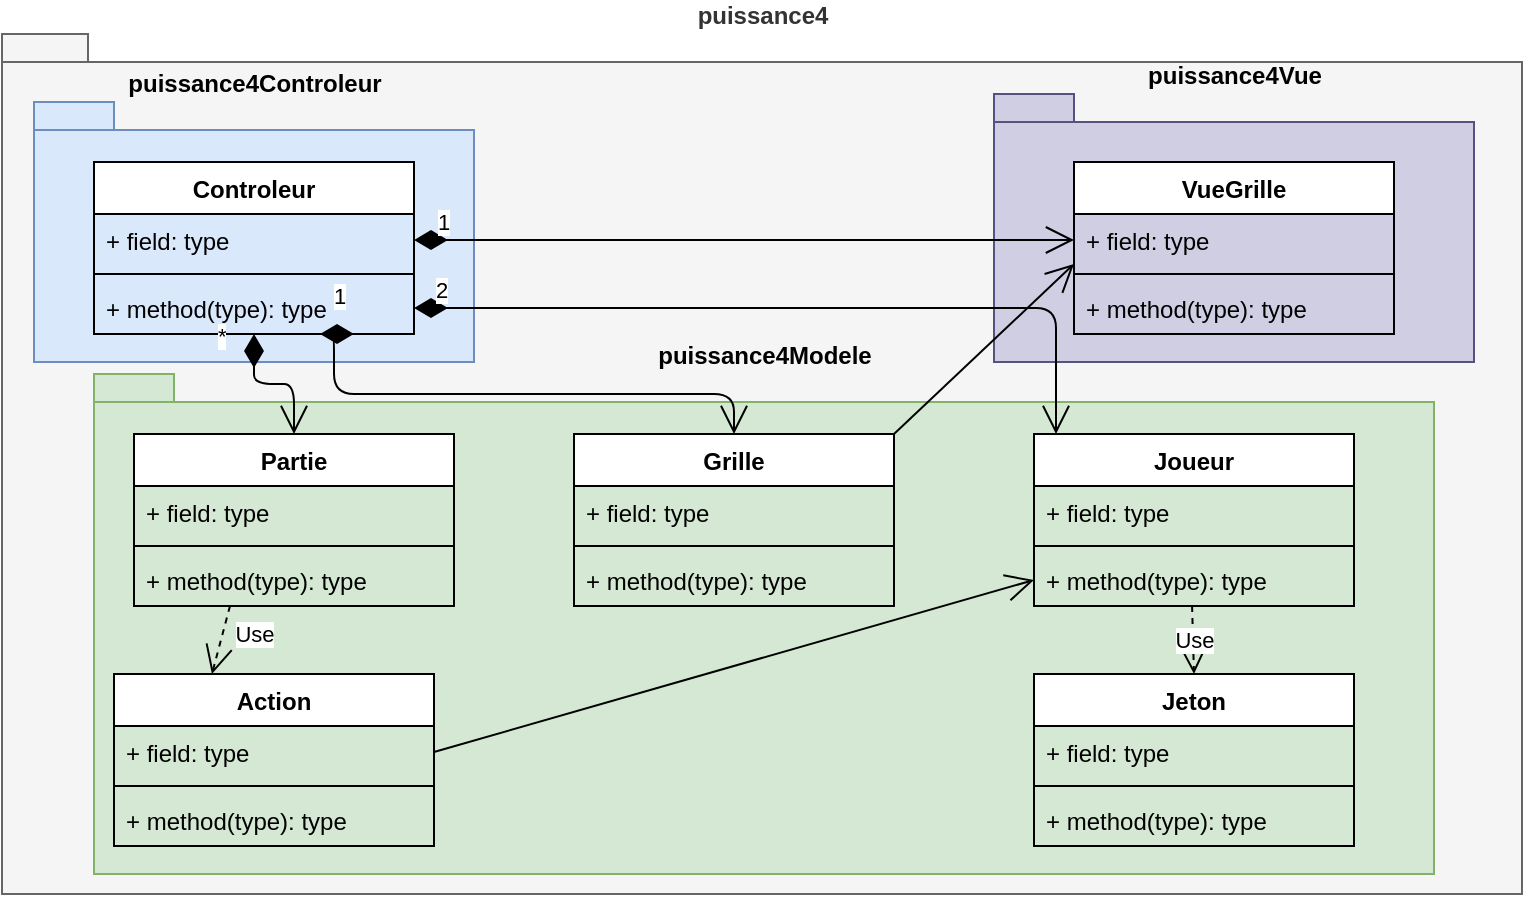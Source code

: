 <mxfile version="13.10.6" type="device"><diagram id="C5RBs43oDa-KdzZeNtuy" name="Page-1"><mxGraphModel dx="1038" dy="575" grid="1" gridSize="10" guides="1" tooltips="1" connect="1" arrows="1" fold="1" page="1" pageScale="1" pageWidth="827" pageHeight="1169" math="0" shadow="0"><root><mxCell id="WIyWlLk6GJQsqaUBKTNV-0"/><mxCell id="WIyWlLk6GJQsqaUBKTNV-1" parent="WIyWlLk6GJQsqaUBKTNV-0"/><mxCell id="a1mSQ-TyuewWaVXqMipL-0" value="puissance4" style="shape=folder;fontStyle=1;spacingTop=10;tabWidth=40;tabHeight=14;tabPosition=left;html=1;fillColor=#f5f5f5;strokeColor=#666666;labelPosition=center;verticalLabelPosition=top;align=center;verticalAlign=bottom;fontColor=#333333;" parent="WIyWlLk6GJQsqaUBKTNV-1" vertex="1"><mxGeometry x="34" y="50" width="760" height="430" as="geometry"/></mxCell><mxCell id="a1mSQ-TyuewWaVXqMipL-34" value="&lt;div&gt;puissance4Modele&lt;/div&gt;" style="shape=folder;fontStyle=1;spacingTop=10;tabWidth=40;tabHeight=14;tabPosition=left;html=1;fillColor=#d5e8d4;strokeColor=#82b366;labelPosition=center;verticalLabelPosition=top;align=center;verticalAlign=bottom;" parent="WIyWlLk6GJQsqaUBKTNV-1" vertex="1"><mxGeometry x="80" y="220" width="670" height="250" as="geometry"/></mxCell><mxCell id="a1mSQ-TyuewWaVXqMipL-33" value="puissance4Vue" style="shape=folder;fontStyle=1;spacingTop=10;tabWidth=40;tabHeight=14;tabPosition=left;html=1;labelPosition=center;verticalLabelPosition=top;align=center;verticalAlign=bottom;fillColor=#d0cee2;strokeColor=#56517e;" parent="WIyWlLk6GJQsqaUBKTNV-1" vertex="1"><mxGeometry x="530" y="80" width="240" height="134" as="geometry"/></mxCell><mxCell id="a1mSQ-TyuewWaVXqMipL-31" value="puissance4Controleur" style="shape=folder;fontStyle=1;spacingTop=10;tabWidth=40;tabHeight=14;tabPosition=left;html=1;fillColor=#dae8fc;strokeColor=#6c8ebf;labelPosition=center;verticalLabelPosition=top;align=center;verticalAlign=bottom;" parent="WIyWlLk6GJQsqaUBKTNV-1" vertex="1"><mxGeometry x="50" y="84" width="220" height="130" as="geometry"/></mxCell><mxCell id="a1mSQ-TyuewWaVXqMipL-1" value="Grille" style="swimlane;fontStyle=1;align=center;verticalAlign=top;childLayout=stackLayout;horizontal=1;startSize=26;horizontalStack=0;resizeParent=1;resizeParentMax=0;resizeLast=0;collapsible=1;marginBottom=0;" parent="WIyWlLk6GJQsqaUBKTNV-1" vertex="1"><mxGeometry x="320" y="250" width="160" height="86" as="geometry"/></mxCell><mxCell id="a1mSQ-TyuewWaVXqMipL-2" value="+ field: type" style="text;strokeColor=none;fillColor=none;align=left;verticalAlign=top;spacingLeft=4;spacingRight=4;overflow=hidden;rotatable=0;points=[[0,0.5],[1,0.5]];portConstraint=eastwest;" parent="a1mSQ-TyuewWaVXqMipL-1" vertex="1"><mxGeometry y="26" width="160" height="26" as="geometry"/></mxCell><mxCell id="a1mSQ-TyuewWaVXqMipL-3" value="" style="line;strokeWidth=1;fillColor=none;align=left;verticalAlign=middle;spacingTop=-1;spacingLeft=3;spacingRight=3;rotatable=0;labelPosition=right;points=[];portConstraint=eastwest;" parent="a1mSQ-TyuewWaVXqMipL-1" vertex="1"><mxGeometry y="52" width="160" height="8" as="geometry"/></mxCell><mxCell id="a1mSQ-TyuewWaVXqMipL-4" value="+ method(type): type" style="text;strokeColor=none;fillColor=none;align=left;verticalAlign=top;spacingLeft=4;spacingRight=4;overflow=hidden;rotatable=0;points=[[0,0.5],[1,0.5]];portConstraint=eastwest;" parent="a1mSQ-TyuewWaVXqMipL-1" vertex="1"><mxGeometry y="60" width="160" height="26" as="geometry"/></mxCell><mxCell id="a1mSQ-TyuewWaVXqMipL-5" value="Joueur" style="swimlane;fontStyle=1;align=center;verticalAlign=top;childLayout=stackLayout;horizontal=1;startSize=26;horizontalStack=0;resizeParent=1;resizeParentMax=0;resizeLast=0;collapsible=1;marginBottom=0;" parent="WIyWlLk6GJQsqaUBKTNV-1" vertex="1"><mxGeometry x="550" y="250" width="160" height="86" as="geometry"/></mxCell><mxCell id="a1mSQ-TyuewWaVXqMipL-6" value="+ field: type" style="text;strokeColor=none;fillColor=none;align=left;verticalAlign=top;spacingLeft=4;spacingRight=4;overflow=hidden;rotatable=0;points=[[0,0.5],[1,0.5]];portConstraint=eastwest;" parent="a1mSQ-TyuewWaVXqMipL-5" vertex="1"><mxGeometry y="26" width="160" height="26" as="geometry"/></mxCell><mxCell id="a1mSQ-TyuewWaVXqMipL-7" value="" style="line;strokeWidth=1;fillColor=none;align=left;verticalAlign=middle;spacingTop=-1;spacingLeft=3;spacingRight=3;rotatable=0;labelPosition=right;points=[];portConstraint=eastwest;" parent="a1mSQ-TyuewWaVXqMipL-5" vertex="1"><mxGeometry y="52" width="160" height="8" as="geometry"/></mxCell><mxCell id="a1mSQ-TyuewWaVXqMipL-8" value="+ method(type): type" style="text;strokeColor=none;fillColor=none;align=left;verticalAlign=top;spacingLeft=4;spacingRight=4;overflow=hidden;rotatable=0;points=[[0,0.5],[1,0.5]];portConstraint=eastwest;" parent="a1mSQ-TyuewWaVXqMipL-5" vertex="1"><mxGeometry y="60" width="160" height="26" as="geometry"/></mxCell><mxCell id="a1mSQ-TyuewWaVXqMipL-9" value="Partie" style="swimlane;fontStyle=1;align=center;verticalAlign=top;childLayout=stackLayout;horizontal=1;startSize=26;horizontalStack=0;resizeParent=1;resizeParentMax=0;resizeLast=0;collapsible=1;marginBottom=0;" parent="WIyWlLk6GJQsqaUBKTNV-1" vertex="1"><mxGeometry x="100" y="250" width="160" height="86" as="geometry"/></mxCell><mxCell id="a1mSQ-TyuewWaVXqMipL-10" value="+ field: type" style="text;strokeColor=none;fillColor=none;align=left;verticalAlign=top;spacingLeft=4;spacingRight=4;overflow=hidden;rotatable=0;points=[[0,0.5],[1,0.5]];portConstraint=eastwest;" parent="a1mSQ-TyuewWaVXqMipL-9" vertex="1"><mxGeometry y="26" width="160" height="26" as="geometry"/></mxCell><mxCell id="a1mSQ-TyuewWaVXqMipL-11" value="" style="line;strokeWidth=1;fillColor=none;align=left;verticalAlign=middle;spacingTop=-1;spacingLeft=3;spacingRight=3;rotatable=0;labelPosition=right;points=[];portConstraint=eastwest;" parent="a1mSQ-TyuewWaVXqMipL-9" vertex="1"><mxGeometry y="52" width="160" height="8" as="geometry"/></mxCell><mxCell id="a1mSQ-TyuewWaVXqMipL-12" value="+ method(type): type" style="text;strokeColor=none;fillColor=none;align=left;verticalAlign=top;spacingLeft=4;spacingRight=4;overflow=hidden;rotatable=0;points=[[0,0.5],[1,0.5]];portConstraint=eastwest;" parent="a1mSQ-TyuewWaVXqMipL-9" vertex="1"><mxGeometry y="60" width="160" height="26" as="geometry"/></mxCell><mxCell id="a1mSQ-TyuewWaVXqMipL-17" value="Jeton" style="swimlane;fontStyle=1;align=center;verticalAlign=top;childLayout=stackLayout;horizontal=1;startSize=26;horizontalStack=0;resizeParent=1;resizeParentMax=0;resizeLast=0;collapsible=1;marginBottom=0;" parent="WIyWlLk6GJQsqaUBKTNV-1" vertex="1"><mxGeometry x="550" y="370" width="160" height="86" as="geometry"/></mxCell><mxCell id="a1mSQ-TyuewWaVXqMipL-18" value="+ field: type" style="text;strokeColor=none;fillColor=none;align=left;verticalAlign=top;spacingLeft=4;spacingRight=4;overflow=hidden;rotatable=0;points=[[0,0.5],[1,0.5]];portConstraint=eastwest;" parent="a1mSQ-TyuewWaVXqMipL-17" vertex="1"><mxGeometry y="26" width="160" height="26" as="geometry"/></mxCell><mxCell id="a1mSQ-TyuewWaVXqMipL-19" value="" style="line;strokeWidth=1;fillColor=none;align=left;verticalAlign=middle;spacingTop=-1;spacingLeft=3;spacingRight=3;rotatable=0;labelPosition=right;points=[];portConstraint=eastwest;" parent="a1mSQ-TyuewWaVXqMipL-17" vertex="1"><mxGeometry y="52" width="160" height="8" as="geometry"/></mxCell><mxCell id="a1mSQ-TyuewWaVXqMipL-20" value="+ method(type): type" style="text;strokeColor=none;fillColor=none;align=left;verticalAlign=top;spacingLeft=4;spacingRight=4;overflow=hidden;rotatable=0;points=[[0,0.5],[1,0.5]];portConstraint=eastwest;" parent="a1mSQ-TyuewWaVXqMipL-17" vertex="1"><mxGeometry y="60" width="160" height="26" as="geometry"/></mxCell><mxCell id="a1mSQ-TyuewWaVXqMipL-21" value="Action" style="swimlane;fontStyle=1;align=center;verticalAlign=top;childLayout=stackLayout;horizontal=1;startSize=26;horizontalStack=0;resizeParent=1;resizeParentMax=0;resizeLast=0;collapsible=1;marginBottom=0;" parent="WIyWlLk6GJQsqaUBKTNV-1" vertex="1"><mxGeometry x="90" y="370" width="160" height="86" as="geometry"/></mxCell><mxCell id="a1mSQ-TyuewWaVXqMipL-22" value="+ field: type" style="text;strokeColor=none;fillColor=none;align=left;verticalAlign=top;spacingLeft=4;spacingRight=4;overflow=hidden;rotatable=0;points=[[0,0.5],[1,0.5]];portConstraint=eastwest;" parent="a1mSQ-TyuewWaVXqMipL-21" vertex="1"><mxGeometry y="26" width="160" height="26" as="geometry"/></mxCell><mxCell id="a1mSQ-TyuewWaVXqMipL-23" value="" style="line;strokeWidth=1;fillColor=none;align=left;verticalAlign=middle;spacingTop=-1;spacingLeft=3;spacingRight=3;rotatable=0;labelPosition=right;points=[];portConstraint=eastwest;" parent="a1mSQ-TyuewWaVXqMipL-21" vertex="1"><mxGeometry y="52" width="160" height="8" as="geometry"/></mxCell><mxCell id="a1mSQ-TyuewWaVXqMipL-24" value="+ method(type): type" style="text;strokeColor=none;fillColor=none;align=left;verticalAlign=top;spacingLeft=4;spacingRight=4;overflow=hidden;rotatable=0;points=[[0,0.5],[1,0.5]];portConstraint=eastwest;" parent="a1mSQ-TyuewWaVXqMipL-21" vertex="1"><mxGeometry y="60" width="160" height="26" as="geometry"/></mxCell><mxCell id="a1mSQ-TyuewWaVXqMipL-25" value="VueGrille" style="swimlane;fontStyle=1;align=center;verticalAlign=top;childLayout=stackLayout;horizontal=1;startSize=26;horizontalStack=0;resizeParent=1;resizeParentMax=0;resizeLast=0;collapsible=1;marginBottom=0;" parent="WIyWlLk6GJQsqaUBKTNV-1" vertex="1"><mxGeometry x="570" y="114" width="160" height="86" as="geometry"/></mxCell><mxCell id="a1mSQ-TyuewWaVXqMipL-26" value="+ field: type" style="text;strokeColor=none;fillColor=none;align=left;verticalAlign=top;spacingLeft=4;spacingRight=4;overflow=hidden;rotatable=0;points=[[0,0.5],[1,0.5]];portConstraint=eastwest;" parent="a1mSQ-TyuewWaVXqMipL-25" vertex="1"><mxGeometry y="26" width="160" height="26" as="geometry"/></mxCell><mxCell id="a1mSQ-TyuewWaVXqMipL-27" value="" style="line;strokeWidth=1;fillColor=none;align=left;verticalAlign=middle;spacingTop=-1;spacingLeft=3;spacingRight=3;rotatable=0;labelPosition=right;points=[];portConstraint=eastwest;" parent="a1mSQ-TyuewWaVXqMipL-25" vertex="1"><mxGeometry y="52" width="160" height="8" as="geometry"/></mxCell><mxCell id="a1mSQ-TyuewWaVXqMipL-28" value="+ method(type): type" style="text;strokeColor=none;fillColor=none;align=left;verticalAlign=top;spacingLeft=4;spacingRight=4;overflow=hidden;rotatable=0;points=[[0,0.5],[1,0.5]];portConstraint=eastwest;" parent="a1mSQ-TyuewWaVXqMipL-25" vertex="1"><mxGeometry y="60" width="160" height="26" as="geometry"/></mxCell><mxCell id="a1mSQ-TyuewWaVXqMipL-29" value="2" style="endArrow=open;html=1;endSize=12;startArrow=diamondThin;startSize=14;startFill=1;edgeStyle=orthogonalEdgeStyle;align=left;verticalAlign=bottom;exitX=1;exitY=0.5;exitDx=0;exitDy=0;" parent="WIyWlLk6GJQsqaUBKTNV-1" source="m3ab9x2OiyG4eDkiUunj-3" target="a1mSQ-TyuewWaVXqMipL-5" edge="1"><mxGeometry x="-0.952" relative="1" as="geometry"><mxPoint x="160" y="166" as="sourcePoint"/><mxPoint x="320" y="166" as="targetPoint"/><mxPoint as="offset"/><Array as="points"><mxPoint x="561" y="187"/></Array></mxGeometry></mxCell><mxCell id="a1mSQ-TyuewWaVXqMipL-30" value="1" style="endArrow=open;html=1;endSize=12;startArrow=diamondThin;startSize=14;startFill=1;edgeStyle=orthogonalEdgeStyle;align=left;verticalAlign=bottom;" parent="WIyWlLk6GJQsqaUBKTNV-1" target="a1mSQ-TyuewWaVXqMipL-1" edge="1"><mxGeometry x="-0.897" y="10" relative="1" as="geometry"><mxPoint x="210" y="200" as="sourcePoint"/><mxPoint x="160" y="243" as="targetPoint"/><mxPoint as="offset"/><Array as="points"><mxPoint x="197" y="200"/><mxPoint x="200" y="200"/><mxPoint x="200" y="230"/><mxPoint x="380" y="230"/></Array></mxGeometry></mxCell><mxCell id="a1mSQ-TyuewWaVXqMipL-37" value="1" style="endArrow=open;html=1;endSize=12;startArrow=diamondThin;startSize=14;startFill=1;edgeStyle=orthogonalEdgeStyle;align=left;verticalAlign=bottom;entryX=0;entryY=0.5;entryDx=0;entryDy=0;exitX=1;exitY=0.5;exitDx=0;exitDy=0;" parent="WIyWlLk6GJQsqaUBKTNV-1" source="m3ab9x2OiyG4eDkiUunj-1" target="a1mSQ-TyuewWaVXqMipL-26" edge="1"><mxGeometry x="-0.939" relative="1" as="geometry"><mxPoint x="370" y="300" as="sourcePoint"/><mxPoint x="530" y="300" as="targetPoint"/><mxPoint as="offset"/></mxGeometry></mxCell><mxCell id="a1mSQ-TyuewWaVXqMipL-38" value="" style="endArrow=open;endFill=1;endSize=12;html=1;entryX=0;entryY=0.962;entryDx=0;entryDy=0;entryPerimeter=0;exitX=1;exitY=0;exitDx=0;exitDy=0;" parent="WIyWlLk6GJQsqaUBKTNV-1" source="a1mSQ-TyuewWaVXqMipL-1" target="a1mSQ-TyuewWaVXqMipL-26" edge="1"><mxGeometry width="160" relative="1" as="geometry"><mxPoint x="370" y="300" as="sourcePoint"/><mxPoint x="530" y="300" as="targetPoint"/></mxGeometry></mxCell><mxCell id="m3ab9x2OiyG4eDkiUunj-0" value="Controleur" style="swimlane;fontStyle=1;align=center;verticalAlign=top;childLayout=stackLayout;horizontal=1;startSize=26;horizontalStack=0;resizeParent=1;resizeParentMax=0;resizeLast=0;collapsible=1;marginBottom=0;" vertex="1" parent="WIyWlLk6GJQsqaUBKTNV-1"><mxGeometry x="80" y="114" width="160" height="86" as="geometry"/></mxCell><mxCell id="m3ab9x2OiyG4eDkiUunj-1" value="+ field: type" style="text;strokeColor=none;fillColor=none;align=left;verticalAlign=top;spacingLeft=4;spacingRight=4;overflow=hidden;rotatable=0;points=[[0,0.5],[1,0.5]];portConstraint=eastwest;" vertex="1" parent="m3ab9x2OiyG4eDkiUunj-0"><mxGeometry y="26" width="160" height="26" as="geometry"/></mxCell><mxCell id="m3ab9x2OiyG4eDkiUunj-2" value="" style="line;strokeWidth=1;fillColor=none;align=left;verticalAlign=middle;spacingTop=-1;spacingLeft=3;spacingRight=3;rotatable=0;labelPosition=right;points=[];portConstraint=eastwest;" vertex="1" parent="m3ab9x2OiyG4eDkiUunj-0"><mxGeometry y="52" width="160" height="8" as="geometry"/></mxCell><mxCell id="m3ab9x2OiyG4eDkiUunj-3" value="+ method(type): type" style="text;strokeColor=none;fillColor=none;align=left;verticalAlign=top;spacingLeft=4;spacingRight=4;overflow=hidden;rotatable=0;points=[[0,0.5],[1,0.5]];portConstraint=eastwest;" vertex="1" parent="m3ab9x2OiyG4eDkiUunj-0"><mxGeometry y="60" width="160" height="26" as="geometry"/></mxCell><mxCell id="m3ab9x2OiyG4eDkiUunj-5" value="Use" style="endArrow=open;endSize=12;dashed=1;html=1;exitX=0.494;exitY=1;exitDx=0;exitDy=0;exitPerimeter=0;entryX=0.5;entryY=0;entryDx=0;entryDy=0;" edge="1" parent="WIyWlLk6GJQsqaUBKTNV-1" source="a1mSQ-TyuewWaVXqMipL-8" target="a1mSQ-TyuewWaVXqMipL-17"><mxGeometry width="160" relative="1" as="geometry"><mxPoint x="330" y="300" as="sourcePoint"/><mxPoint x="490" y="300" as="targetPoint"/></mxGeometry></mxCell><mxCell id="m3ab9x2OiyG4eDkiUunj-7" value="*" style="endArrow=open;html=1;endSize=12;startArrow=diamondThin;startSize=14;startFill=1;edgeStyle=orthogonalEdgeStyle;align=left;verticalAlign=bottom;exitX=0.5;exitY=1;exitDx=0;exitDy=0;" edge="1" parent="WIyWlLk6GJQsqaUBKTNV-1" source="m3ab9x2OiyG4eDkiUunj-0" target="a1mSQ-TyuewWaVXqMipL-9"><mxGeometry x="-0.714" y="-20" relative="1" as="geometry"><mxPoint x="330" y="300" as="sourcePoint"/><mxPoint x="490" y="300" as="targetPoint"/><Array as="points"><mxPoint x="160" y="225"/><mxPoint x="180" y="225"/></Array><mxPoint as="offset"/></mxGeometry></mxCell><mxCell id="m3ab9x2OiyG4eDkiUunj-8" value="Use" style="endArrow=open;endSize=12;dashed=1;html=1;entryX=0.306;entryY=0;entryDx=0;entryDy=0;entryPerimeter=0;exitX=0.3;exitY=1;exitDx=0;exitDy=0;exitPerimeter=0;" edge="1" parent="WIyWlLk6GJQsqaUBKTNV-1" source="a1mSQ-TyuewWaVXqMipL-12" target="a1mSQ-TyuewWaVXqMipL-21"><mxGeometry x="-0.406" y="15" width="160" relative="1" as="geometry"><mxPoint x="330" y="290" as="sourcePoint"/><mxPoint x="490" y="290" as="targetPoint"/><mxPoint as="offset"/></mxGeometry></mxCell><mxCell id="m3ab9x2OiyG4eDkiUunj-9" value="" style="endArrow=open;endFill=1;endSize=12;html=1;entryX=0;entryY=0.5;entryDx=0;entryDy=0;exitX=1;exitY=0.5;exitDx=0;exitDy=0;" edge="1" parent="WIyWlLk6GJQsqaUBKTNV-1" source="a1mSQ-TyuewWaVXqMipL-22" target="a1mSQ-TyuewWaVXqMipL-8"><mxGeometry width="160" relative="1" as="geometry"><mxPoint x="270" y="404.99" as="sourcePoint"/><mxPoint x="360" y="320.002" as="targetPoint"/></mxGeometry></mxCell></root></mxGraphModel></diagram></mxfile>
